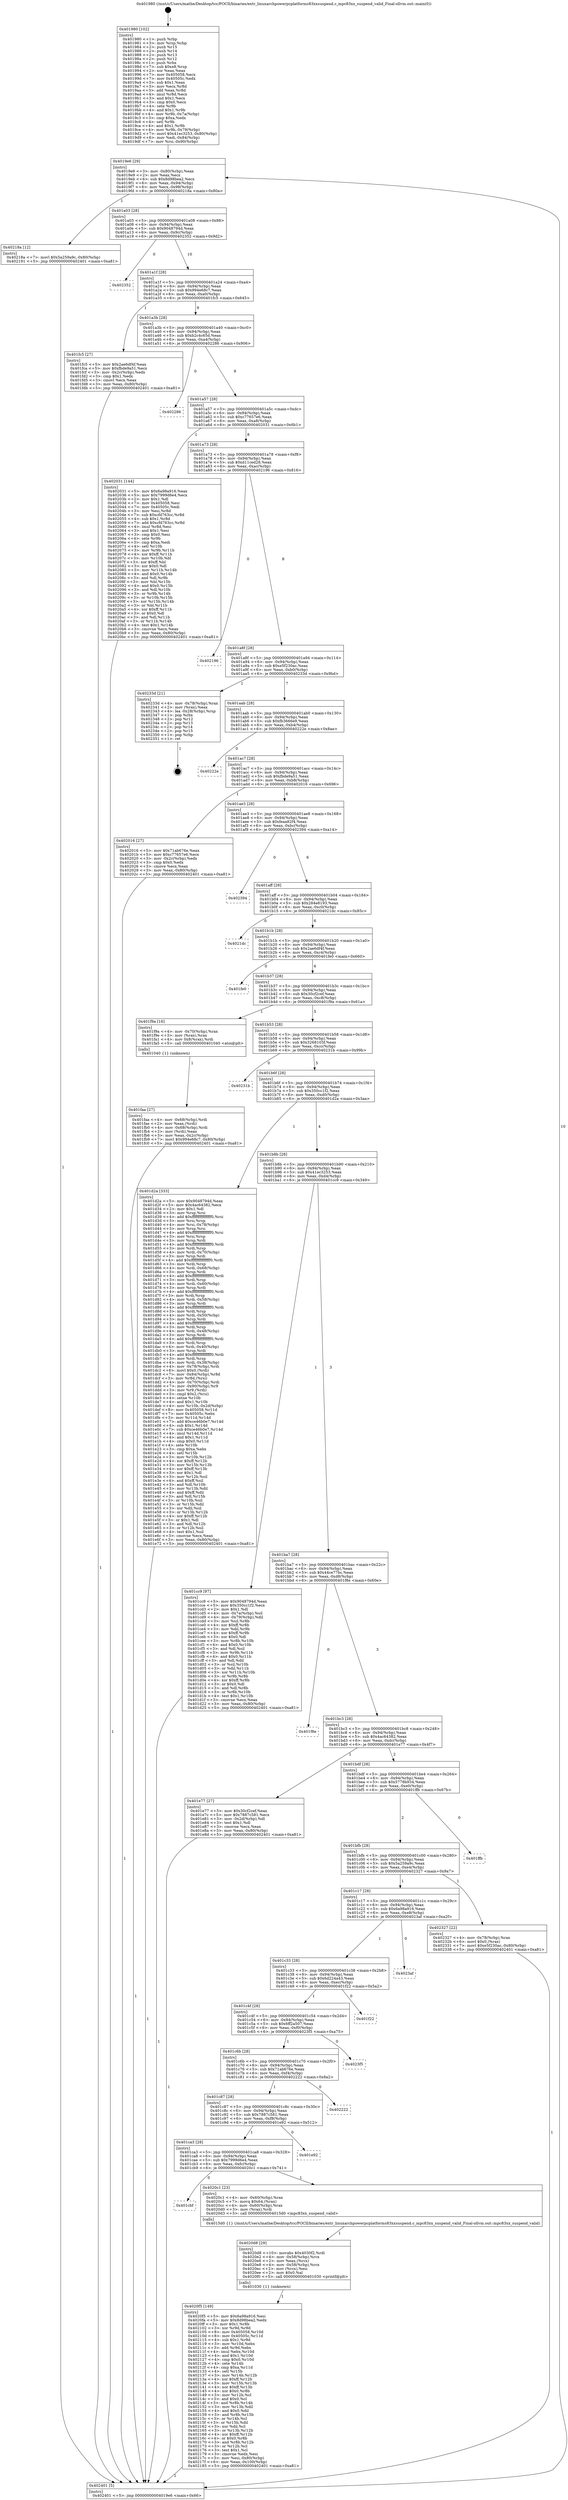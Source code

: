 digraph "0x401980" {
  label = "0x401980 (/mnt/c/Users/mathe/Desktop/tcc/POCII/binaries/extr_linuxarchpowerpcplatforms83xxsuspend.c_mpc83xx_suspend_valid_Final-ollvm.out::main(0))"
  labelloc = "t"
  node[shape=record]

  Entry [label="",width=0.3,height=0.3,shape=circle,fillcolor=black,style=filled]
  "0x4019e6" [label="{
     0x4019e6 [29]\l
     | [instrs]\l
     &nbsp;&nbsp;0x4019e6 \<+3\>: mov -0x80(%rbp),%eax\l
     &nbsp;&nbsp;0x4019e9 \<+2\>: mov %eax,%ecx\l
     &nbsp;&nbsp;0x4019eb \<+6\>: sub $0x8d98bea2,%ecx\l
     &nbsp;&nbsp;0x4019f1 \<+6\>: mov %eax,-0x94(%rbp)\l
     &nbsp;&nbsp;0x4019f7 \<+6\>: mov %ecx,-0x98(%rbp)\l
     &nbsp;&nbsp;0x4019fd \<+6\>: je 000000000040218a \<main+0x80a\>\l
  }"]
  "0x40218a" [label="{
     0x40218a [12]\l
     | [instrs]\l
     &nbsp;&nbsp;0x40218a \<+7\>: movl $0x5a259a9c,-0x80(%rbp)\l
     &nbsp;&nbsp;0x402191 \<+5\>: jmp 0000000000402401 \<main+0xa81\>\l
  }"]
  "0x401a03" [label="{
     0x401a03 [28]\l
     | [instrs]\l
     &nbsp;&nbsp;0x401a03 \<+5\>: jmp 0000000000401a08 \<main+0x88\>\l
     &nbsp;&nbsp;0x401a08 \<+6\>: mov -0x94(%rbp),%eax\l
     &nbsp;&nbsp;0x401a0e \<+5\>: sub $0x9048794d,%eax\l
     &nbsp;&nbsp;0x401a13 \<+6\>: mov %eax,-0x9c(%rbp)\l
     &nbsp;&nbsp;0x401a19 \<+6\>: je 0000000000402352 \<main+0x9d2\>\l
  }"]
  Exit [label="",width=0.3,height=0.3,shape=circle,fillcolor=black,style=filled,peripheries=2]
  "0x402352" [label="{
     0x402352\l
  }", style=dashed]
  "0x401a1f" [label="{
     0x401a1f [28]\l
     | [instrs]\l
     &nbsp;&nbsp;0x401a1f \<+5\>: jmp 0000000000401a24 \<main+0xa4\>\l
     &nbsp;&nbsp;0x401a24 \<+6\>: mov -0x94(%rbp),%eax\l
     &nbsp;&nbsp;0x401a2a \<+5\>: sub $0x994e68c7,%eax\l
     &nbsp;&nbsp;0x401a2f \<+6\>: mov %eax,-0xa0(%rbp)\l
     &nbsp;&nbsp;0x401a35 \<+6\>: je 0000000000401fc5 \<main+0x645\>\l
  }"]
  "0x4020f5" [label="{
     0x4020f5 [149]\l
     | [instrs]\l
     &nbsp;&nbsp;0x4020f5 \<+5\>: mov $0x6a98a916,%esi\l
     &nbsp;&nbsp;0x4020fa \<+5\>: mov $0x8d98bea2,%edx\l
     &nbsp;&nbsp;0x4020ff \<+3\>: mov $0x1,%r8b\l
     &nbsp;&nbsp;0x402102 \<+3\>: xor %r9d,%r9d\l
     &nbsp;&nbsp;0x402105 \<+8\>: mov 0x405058,%r10d\l
     &nbsp;&nbsp;0x40210d \<+8\>: mov 0x40505c,%r11d\l
     &nbsp;&nbsp;0x402115 \<+4\>: sub $0x1,%r9d\l
     &nbsp;&nbsp;0x402119 \<+3\>: mov %r10d,%ebx\l
     &nbsp;&nbsp;0x40211c \<+3\>: add %r9d,%ebx\l
     &nbsp;&nbsp;0x40211f \<+4\>: imul %ebx,%r10d\l
     &nbsp;&nbsp;0x402123 \<+4\>: and $0x1,%r10d\l
     &nbsp;&nbsp;0x402127 \<+4\>: cmp $0x0,%r10d\l
     &nbsp;&nbsp;0x40212b \<+4\>: sete %r14b\l
     &nbsp;&nbsp;0x40212f \<+4\>: cmp $0xa,%r11d\l
     &nbsp;&nbsp;0x402133 \<+4\>: setl %r15b\l
     &nbsp;&nbsp;0x402137 \<+3\>: mov %r14b,%r12b\l
     &nbsp;&nbsp;0x40213a \<+4\>: xor $0xff,%r12b\l
     &nbsp;&nbsp;0x40213e \<+3\>: mov %r15b,%r13b\l
     &nbsp;&nbsp;0x402141 \<+4\>: xor $0xff,%r13b\l
     &nbsp;&nbsp;0x402145 \<+4\>: xor $0x0,%r8b\l
     &nbsp;&nbsp;0x402149 \<+3\>: mov %r12b,%cl\l
     &nbsp;&nbsp;0x40214c \<+3\>: and $0x0,%cl\l
     &nbsp;&nbsp;0x40214f \<+3\>: and %r8b,%r14b\l
     &nbsp;&nbsp;0x402152 \<+3\>: mov %r13b,%dil\l
     &nbsp;&nbsp;0x402155 \<+4\>: and $0x0,%dil\l
     &nbsp;&nbsp;0x402159 \<+3\>: and %r8b,%r15b\l
     &nbsp;&nbsp;0x40215c \<+3\>: or %r14b,%cl\l
     &nbsp;&nbsp;0x40215f \<+3\>: or %r15b,%dil\l
     &nbsp;&nbsp;0x402162 \<+3\>: xor %dil,%cl\l
     &nbsp;&nbsp;0x402165 \<+3\>: or %r13b,%r12b\l
     &nbsp;&nbsp;0x402168 \<+4\>: xor $0xff,%r12b\l
     &nbsp;&nbsp;0x40216c \<+4\>: or $0x0,%r8b\l
     &nbsp;&nbsp;0x402170 \<+3\>: and %r8b,%r12b\l
     &nbsp;&nbsp;0x402173 \<+3\>: or %r12b,%cl\l
     &nbsp;&nbsp;0x402176 \<+3\>: test $0x1,%cl\l
     &nbsp;&nbsp;0x402179 \<+3\>: cmovne %edx,%esi\l
     &nbsp;&nbsp;0x40217c \<+3\>: mov %esi,-0x80(%rbp)\l
     &nbsp;&nbsp;0x40217f \<+6\>: mov %eax,-0x100(%rbp)\l
     &nbsp;&nbsp;0x402185 \<+5\>: jmp 0000000000402401 \<main+0xa81\>\l
  }"]
  "0x401fc5" [label="{
     0x401fc5 [27]\l
     | [instrs]\l
     &nbsp;&nbsp;0x401fc5 \<+5\>: mov $0x2ae6df4f,%eax\l
     &nbsp;&nbsp;0x401fca \<+5\>: mov $0xfbde9a51,%ecx\l
     &nbsp;&nbsp;0x401fcf \<+3\>: mov -0x2c(%rbp),%edx\l
     &nbsp;&nbsp;0x401fd2 \<+3\>: cmp $0x1,%edx\l
     &nbsp;&nbsp;0x401fd5 \<+3\>: cmovl %ecx,%eax\l
     &nbsp;&nbsp;0x401fd8 \<+3\>: mov %eax,-0x80(%rbp)\l
     &nbsp;&nbsp;0x401fdb \<+5\>: jmp 0000000000402401 \<main+0xa81\>\l
  }"]
  "0x401a3b" [label="{
     0x401a3b [28]\l
     | [instrs]\l
     &nbsp;&nbsp;0x401a3b \<+5\>: jmp 0000000000401a40 \<main+0xc0\>\l
     &nbsp;&nbsp;0x401a40 \<+6\>: mov -0x94(%rbp),%eax\l
     &nbsp;&nbsp;0x401a46 \<+5\>: sub $0xb2c4c65d,%eax\l
     &nbsp;&nbsp;0x401a4b \<+6\>: mov %eax,-0xa4(%rbp)\l
     &nbsp;&nbsp;0x401a51 \<+6\>: je 0000000000402286 \<main+0x906\>\l
  }"]
  "0x4020d8" [label="{
     0x4020d8 [29]\l
     | [instrs]\l
     &nbsp;&nbsp;0x4020d8 \<+10\>: movabs $0x4030f2,%rdi\l
     &nbsp;&nbsp;0x4020e2 \<+4\>: mov -0x58(%rbp),%rcx\l
     &nbsp;&nbsp;0x4020e6 \<+2\>: mov %eax,(%rcx)\l
     &nbsp;&nbsp;0x4020e8 \<+4\>: mov -0x58(%rbp),%rcx\l
     &nbsp;&nbsp;0x4020ec \<+2\>: mov (%rcx),%esi\l
     &nbsp;&nbsp;0x4020ee \<+2\>: mov $0x0,%al\l
     &nbsp;&nbsp;0x4020f0 \<+5\>: call 0000000000401030 \<printf@plt\>\l
     | [calls]\l
     &nbsp;&nbsp;0x401030 \{1\} (unknown)\l
  }"]
  "0x402286" [label="{
     0x402286\l
  }", style=dashed]
  "0x401a57" [label="{
     0x401a57 [28]\l
     | [instrs]\l
     &nbsp;&nbsp;0x401a57 \<+5\>: jmp 0000000000401a5c \<main+0xdc\>\l
     &nbsp;&nbsp;0x401a5c \<+6\>: mov -0x94(%rbp),%eax\l
     &nbsp;&nbsp;0x401a62 \<+5\>: sub $0xc77657e6,%eax\l
     &nbsp;&nbsp;0x401a67 \<+6\>: mov %eax,-0xa8(%rbp)\l
     &nbsp;&nbsp;0x401a6d \<+6\>: je 0000000000402031 \<main+0x6b1\>\l
  }"]
  "0x401cbf" [label="{
     0x401cbf\l
  }", style=dashed]
  "0x402031" [label="{
     0x402031 [144]\l
     | [instrs]\l
     &nbsp;&nbsp;0x402031 \<+5\>: mov $0x6a98a916,%eax\l
     &nbsp;&nbsp;0x402036 \<+5\>: mov $0x7999d6e4,%ecx\l
     &nbsp;&nbsp;0x40203b \<+2\>: mov $0x1,%dl\l
     &nbsp;&nbsp;0x40203d \<+7\>: mov 0x405058,%esi\l
     &nbsp;&nbsp;0x402044 \<+7\>: mov 0x40505c,%edi\l
     &nbsp;&nbsp;0x40204b \<+3\>: mov %esi,%r8d\l
     &nbsp;&nbsp;0x40204e \<+7\>: sub $0xcfd763cc,%r8d\l
     &nbsp;&nbsp;0x402055 \<+4\>: sub $0x1,%r8d\l
     &nbsp;&nbsp;0x402059 \<+7\>: add $0xcfd763cc,%r8d\l
     &nbsp;&nbsp;0x402060 \<+4\>: imul %r8d,%esi\l
     &nbsp;&nbsp;0x402064 \<+3\>: and $0x1,%esi\l
     &nbsp;&nbsp;0x402067 \<+3\>: cmp $0x0,%esi\l
     &nbsp;&nbsp;0x40206a \<+4\>: sete %r9b\l
     &nbsp;&nbsp;0x40206e \<+3\>: cmp $0xa,%edi\l
     &nbsp;&nbsp;0x402071 \<+4\>: setl %r10b\l
     &nbsp;&nbsp;0x402075 \<+3\>: mov %r9b,%r11b\l
     &nbsp;&nbsp;0x402078 \<+4\>: xor $0xff,%r11b\l
     &nbsp;&nbsp;0x40207c \<+3\>: mov %r10b,%bl\l
     &nbsp;&nbsp;0x40207f \<+3\>: xor $0xff,%bl\l
     &nbsp;&nbsp;0x402082 \<+3\>: xor $0x0,%dl\l
     &nbsp;&nbsp;0x402085 \<+3\>: mov %r11b,%r14b\l
     &nbsp;&nbsp;0x402088 \<+4\>: and $0x0,%r14b\l
     &nbsp;&nbsp;0x40208c \<+3\>: and %dl,%r9b\l
     &nbsp;&nbsp;0x40208f \<+3\>: mov %bl,%r15b\l
     &nbsp;&nbsp;0x402092 \<+4\>: and $0x0,%r15b\l
     &nbsp;&nbsp;0x402096 \<+3\>: and %dl,%r10b\l
     &nbsp;&nbsp;0x402099 \<+3\>: or %r9b,%r14b\l
     &nbsp;&nbsp;0x40209c \<+3\>: or %r10b,%r15b\l
     &nbsp;&nbsp;0x40209f \<+3\>: xor %r15b,%r14b\l
     &nbsp;&nbsp;0x4020a2 \<+3\>: or %bl,%r11b\l
     &nbsp;&nbsp;0x4020a5 \<+4\>: xor $0xff,%r11b\l
     &nbsp;&nbsp;0x4020a9 \<+3\>: or $0x0,%dl\l
     &nbsp;&nbsp;0x4020ac \<+3\>: and %dl,%r11b\l
     &nbsp;&nbsp;0x4020af \<+3\>: or %r11b,%r14b\l
     &nbsp;&nbsp;0x4020b2 \<+4\>: test $0x1,%r14b\l
     &nbsp;&nbsp;0x4020b6 \<+3\>: cmovne %ecx,%eax\l
     &nbsp;&nbsp;0x4020b9 \<+3\>: mov %eax,-0x80(%rbp)\l
     &nbsp;&nbsp;0x4020bc \<+5\>: jmp 0000000000402401 \<main+0xa81\>\l
  }"]
  "0x401a73" [label="{
     0x401a73 [28]\l
     | [instrs]\l
     &nbsp;&nbsp;0x401a73 \<+5\>: jmp 0000000000401a78 \<main+0xf8\>\l
     &nbsp;&nbsp;0x401a78 \<+6\>: mov -0x94(%rbp),%eax\l
     &nbsp;&nbsp;0x401a7e \<+5\>: sub $0xd11ced28,%eax\l
     &nbsp;&nbsp;0x401a83 \<+6\>: mov %eax,-0xac(%rbp)\l
     &nbsp;&nbsp;0x401a89 \<+6\>: je 0000000000402196 \<main+0x816\>\l
  }"]
  "0x4020c1" [label="{
     0x4020c1 [23]\l
     | [instrs]\l
     &nbsp;&nbsp;0x4020c1 \<+4\>: mov -0x60(%rbp),%rax\l
     &nbsp;&nbsp;0x4020c5 \<+7\>: movq $0x64,(%rax)\l
     &nbsp;&nbsp;0x4020cc \<+4\>: mov -0x60(%rbp),%rax\l
     &nbsp;&nbsp;0x4020d0 \<+3\>: mov (%rax),%rdi\l
     &nbsp;&nbsp;0x4020d3 \<+5\>: call 00000000004015d0 \<mpc83xx_suspend_valid\>\l
     | [calls]\l
     &nbsp;&nbsp;0x4015d0 \{1\} (/mnt/c/Users/mathe/Desktop/tcc/POCII/binaries/extr_linuxarchpowerpcplatforms83xxsuspend.c_mpc83xx_suspend_valid_Final-ollvm.out::mpc83xx_suspend_valid)\l
  }"]
  "0x402196" [label="{
     0x402196\l
  }", style=dashed]
  "0x401a8f" [label="{
     0x401a8f [28]\l
     | [instrs]\l
     &nbsp;&nbsp;0x401a8f \<+5\>: jmp 0000000000401a94 \<main+0x114\>\l
     &nbsp;&nbsp;0x401a94 \<+6\>: mov -0x94(%rbp),%eax\l
     &nbsp;&nbsp;0x401a9a \<+5\>: sub $0xe5f230ac,%eax\l
     &nbsp;&nbsp;0x401a9f \<+6\>: mov %eax,-0xb0(%rbp)\l
     &nbsp;&nbsp;0x401aa5 \<+6\>: je 000000000040233d \<main+0x9bd\>\l
  }"]
  "0x401ca3" [label="{
     0x401ca3 [28]\l
     | [instrs]\l
     &nbsp;&nbsp;0x401ca3 \<+5\>: jmp 0000000000401ca8 \<main+0x328\>\l
     &nbsp;&nbsp;0x401ca8 \<+6\>: mov -0x94(%rbp),%eax\l
     &nbsp;&nbsp;0x401cae \<+5\>: sub $0x7999d6e4,%eax\l
     &nbsp;&nbsp;0x401cb3 \<+6\>: mov %eax,-0xfc(%rbp)\l
     &nbsp;&nbsp;0x401cb9 \<+6\>: je 00000000004020c1 \<main+0x741\>\l
  }"]
  "0x40233d" [label="{
     0x40233d [21]\l
     | [instrs]\l
     &nbsp;&nbsp;0x40233d \<+4\>: mov -0x78(%rbp),%rax\l
     &nbsp;&nbsp;0x402341 \<+2\>: mov (%rax),%eax\l
     &nbsp;&nbsp;0x402343 \<+4\>: lea -0x28(%rbp),%rsp\l
     &nbsp;&nbsp;0x402347 \<+1\>: pop %rbx\l
     &nbsp;&nbsp;0x402348 \<+2\>: pop %r12\l
     &nbsp;&nbsp;0x40234a \<+2\>: pop %r13\l
     &nbsp;&nbsp;0x40234c \<+2\>: pop %r14\l
     &nbsp;&nbsp;0x40234e \<+2\>: pop %r15\l
     &nbsp;&nbsp;0x402350 \<+1\>: pop %rbp\l
     &nbsp;&nbsp;0x402351 \<+1\>: ret\l
  }"]
  "0x401aab" [label="{
     0x401aab [28]\l
     | [instrs]\l
     &nbsp;&nbsp;0x401aab \<+5\>: jmp 0000000000401ab0 \<main+0x130\>\l
     &nbsp;&nbsp;0x401ab0 \<+6\>: mov -0x94(%rbp),%eax\l
     &nbsp;&nbsp;0x401ab6 \<+5\>: sub $0xfb3666e9,%eax\l
     &nbsp;&nbsp;0x401abb \<+6\>: mov %eax,-0xb4(%rbp)\l
     &nbsp;&nbsp;0x401ac1 \<+6\>: je 000000000040222e \<main+0x8ae\>\l
  }"]
  "0x401e92" [label="{
     0x401e92\l
  }", style=dashed]
  "0x40222e" [label="{
     0x40222e\l
  }", style=dashed]
  "0x401ac7" [label="{
     0x401ac7 [28]\l
     | [instrs]\l
     &nbsp;&nbsp;0x401ac7 \<+5\>: jmp 0000000000401acc \<main+0x14c\>\l
     &nbsp;&nbsp;0x401acc \<+6\>: mov -0x94(%rbp),%eax\l
     &nbsp;&nbsp;0x401ad2 \<+5\>: sub $0xfbde9a51,%eax\l
     &nbsp;&nbsp;0x401ad7 \<+6\>: mov %eax,-0xb8(%rbp)\l
     &nbsp;&nbsp;0x401add \<+6\>: je 0000000000402016 \<main+0x696\>\l
  }"]
  "0x401c87" [label="{
     0x401c87 [28]\l
     | [instrs]\l
     &nbsp;&nbsp;0x401c87 \<+5\>: jmp 0000000000401c8c \<main+0x30c\>\l
     &nbsp;&nbsp;0x401c8c \<+6\>: mov -0x94(%rbp),%eax\l
     &nbsp;&nbsp;0x401c92 \<+5\>: sub $0x7887c581,%eax\l
     &nbsp;&nbsp;0x401c97 \<+6\>: mov %eax,-0xf8(%rbp)\l
     &nbsp;&nbsp;0x401c9d \<+6\>: je 0000000000401e92 \<main+0x512\>\l
  }"]
  "0x402016" [label="{
     0x402016 [27]\l
     | [instrs]\l
     &nbsp;&nbsp;0x402016 \<+5\>: mov $0x71ab676e,%eax\l
     &nbsp;&nbsp;0x40201b \<+5\>: mov $0xc77657e6,%ecx\l
     &nbsp;&nbsp;0x402020 \<+3\>: mov -0x2c(%rbp),%edx\l
     &nbsp;&nbsp;0x402023 \<+3\>: cmp $0x0,%edx\l
     &nbsp;&nbsp;0x402026 \<+3\>: cmove %ecx,%eax\l
     &nbsp;&nbsp;0x402029 \<+3\>: mov %eax,-0x80(%rbp)\l
     &nbsp;&nbsp;0x40202c \<+5\>: jmp 0000000000402401 \<main+0xa81\>\l
  }"]
  "0x401ae3" [label="{
     0x401ae3 [28]\l
     | [instrs]\l
     &nbsp;&nbsp;0x401ae3 \<+5\>: jmp 0000000000401ae8 \<main+0x168\>\l
     &nbsp;&nbsp;0x401ae8 \<+6\>: mov -0x94(%rbp),%eax\l
     &nbsp;&nbsp;0x401aee \<+5\>: sub $0xfeaa82f4,%eax\l
     &nbsp;&nbsp;0x401af3 \<+6\>: mov %eax,-0xbc(%rbp)\l
     &nbsp;&nbsp;0x401af9 \<+6\>: je 0000000000402394 \<main+0xa14\>\l
  }"]
  "0x402222" [label="{
     0x402222\l
  }", style=dashed]
  "0x402394" [label="{
     0x402394\l
  }", style=dashed]
  "0x401aff" [label="{
     0x401aff [28]\l
     | [instrs]\l
     &nbsp;&nbsp;0x401aff \<+5\>: jmp 0000000000401b04 \<main+0x184\>\l
     &nbsp;&nbsp;0x401b04 \<+6\>: mov -0x94(%rbp),%eax\l
     &nbsp;&nbsp;0x401b0a \<+5\>: sub $0x284e8193,%eax\l
     &nbsp;&nbsp;0x401b0f \<+6\>: mov %eax,-0xc0(%rbp)\l
     &nbsp;&nbsp;0x401b15 \<+6\>: je 00000000004021dc \<main+0x85c\>\l
  }"]
  "0x401c6b" [label="{
     0x401c6b [28]\l
     | [instrs]\l
     &nbsp;&nbsp;0x401c6b \<+5\>: jmp 0000000000401c70 \<main+0x2f0\>\l
     &nbsp;&nbsp;0x401c70 \<+6\>: mov -0x94(%rbp),%eax\l
     &nbsp;&nbsp;0x401c76 \<+5\>: sub $0x71ab676e,%eax\l
     &nbsp;&nbsp;0x401c7b \<+6\>: mov %eax,-0xf4(%rbp)\l
     &nbsp;&nbsp;0x401c81 \<+6\>: je 0000000000402222 \<main+0x8a2\>\l
  }"]
  "0x4021dc" [label="{
     0x4021dc\l
  }", style=dashed]
  "0x401b1b" [label="{
     0x401b1b [28]\l
     | [instrs]\l
     &nbsp;&nbsp;0x401b1b \<+5\>: jmp 0000000000401b20 \<main+0x1a0\>\l
     &nbsp;&nbsp;0x401b20 \<+6\>: mov -0x94(%rbp),%eax\l
     &nbsp;&nbsp;0x401b26 \<+5\>: sub $0x2ae6df4f,%eax\l
     &nbsp;&nbsp;0x401b2b \<+6\>: mov %eax,-0xc4(%rbp)\l
     &nbsp;&nbsp;0x401b31 \<+6\>: je 0000000000401fe0 \<main+0x660\>\l
  }"]
  "0x4023f5" [label="{
     0x4023f5\l
  }", style=dashed]
  "0x401fe0" [label="{
     0x401fe0\l
  }", style=dashed]
  "0x401b37" [label="{
     0x401b37 [28]\l
     | [instrs]\l
     &nbsp;&nbsp;0x401b37 \<+5\>: jmp 0000000000401b3c \<main+0x1bc\>\l
     &nbsp;&nbsp;0x401b3c \<+6\>: mov -0x94(%rbp),%eax\l
     &nbsp;&nbsp;0x401b42 \<+5\>: sub $0x30cf2cef,%eax\l
     &nbsp;&nbsp;0x401b47 \<+6\>: mov %eax,-0xc8(%rbp)\l
     &nbsp;&nbsp;0x401b4d \<+6\>: je 0000000000401f9a \<main+0x61a\>\l
  }"]
  "0x401c4f" [label="{
     0x401c4f [28]\l
     | [instrs]\l
     &nbsp;&nbsp;0x401c4f \<+5\>: jmp 0000000000401c54 \<main+0x2d4\>\l
     &nbsp;&nbsp;0x401c54 \<+6\>: mov -0x94(%rbp),%eax\l
     &nbsp;&nbsp;0x401c5a \<+5\>: sub $0x6ff2a507,%eax\l
     &nbsp;&nbsp;0x401c5f \<+6\>: mov %eax,-0xf0(%rbp)\l
     &nbsp;&nbsp;0x401c65 \<+6\>: je 00000000004023f5 \<main+0xa75\>\l
  }"]
  "0x401f9a" [label="{
     0x401f9a [16]\l
     | [instrs]\l
     &nbsp;&nbsp;0x401f9a \<+4\>: mov -0x70(%rbp),%rax\l
     &nbsp;&nbsp;0x401f9e \<+3\>: mov (%rax),%rax\l
     &nbsp;&nbsp;0x401fa1 \<+4\>: mov 0x8(%rax),%rdi\l
     &nbsp;&nbsp;0x401fa5 \<+5\>: call 0000000000401040 \<atoi@plt\>\l
     | [calls]\l
     &nbsp;&nbsp;0x401040 \{1\} (unknown)\l
  }"]
  "0x401b53" [label="{
     0x401b53 [28]\l
     | [instrs]\l
     &nbsp;&nbsp;0x401b53 \<+5\>: jmp 0000000000401b58 \<main+0x1d8\>\l
     &nbsp;&nbsp;0x401b58 \<+6\>: mov -0x94(%rbp),%eax\l
     &nbsp;&nbsp;0x401b5e \<+5\>: sub $0x3268103f,%eax\l
     &nbsp;&nbsp;0x401b63 \<+6\>: mov %eax,-0xcc(%rbp)\l
     &nbsp;&nbsp;0x401b69 \<+6\>: je 000000000040231b \<main+0x99b\>\l
  }"]
  "0x401f22" [label="{
     0x401f22\l
  }", style=dashed]
  "0x40231b" [label="{
     0x40231b\l
  }", style=dashed]
  "0x401b6f" [label="{
     0x401b6f [28]\l
     | [instrs]\l
     &nbsp;&nbsp;0x401b6f \<+5\>: jmp 0000000000401b74 \<main+0x1f4\>\l
     &nbsp;&nbsp;0x401b74 \<+6\>: mov -0x94(%rbp),%eax\l
     &nbsp;&nbsp;0x401b7a \<+5\>: sub $0x350cc1f2,%eax\l
     &nbsp;&nbsp;0x401b7f \<+6\>: mov %eax,-0xd0(%rbp)\l
     &nbsp;&nbsp;0x401b85 \<+6\>: je 0000000000401d2a \<main+0x3aa\>\l
  }"]
  "0x401c33" [label="{
     0x401c33 [28]\l
     | [instrs]\l
     &nbsp;&nbsp;0x401c33 \<+5\>: jmp 0000000000401c38 \<main+0x2b8\>\l
     &nbsp;&nbsp;0x401c38 \<+6\>: mov -0x94(%rbp),%eax\l
     &nbsp;&nbsp;0x401c3e \<+5\>: sub $0x6d224a43,%eax\l
     &nbsp;&nbsp;0x401c43 \<+6\>: mov %eax,-0xec(%rbp)\l
     &nbsp;&nbsp;0x401c49 \<+6\>: je 0000000000401f22 \<main+0x5a2\>\l
  }"]
  "0x401d2a" [label="{
     0x401d2a [333]\l
     | [instrs]\l
     &nbsp;&nbsp;0x401d2a \<+5\>: mov $0x9048794d,%eax\l
     &nbsp;&nbsp;0x401d2f \<+5\>: mov $0x4ac64382,%ecx\l
     &nbsp;&nbsp;0x401d34 \<+2\>: mov $0x1,%dl\l
     &nbsp;&nbsp;0x401d36 \<+3\>: mov %rsp,%rsi\l
     &nbsp;&nbsp;0x401d39 \<+4\>: add $0xfffffffffffffff0,%rsi\l
     &nbsp;&nbsp;0x401d3d \<+3\>: mov %rsi,%rsp\l
     &nbsp;&nbsp;0x401d40 \<+4\>: mov %rsi,-0x78(%rbp)\l
     &nbsp;&nbsp;0x401d44 \<+3\>: mov %rsp,%rsi\l
     &nbsp;&nbsp;0x401d47 \<+4\>: add $0xfffffffffffffff0,%rsi\l
     &nbsp;&nbsp;0x401d4b \<+3\>: mov %rsi,%rsp\l
     &nbsp;&nbsp;0x401d4e \<+3\>: mov %rsp,%rdi\l
     &nbsp;&nbsp;0x401d51 \<+4\>: add $0xfffffffffffffff0,%rdi\l
     &nbsp;&nbsp;0x401d55 \<+3\>: mov %rdi,%rsp\l
     &nbsp;&nbsp;0x401d58 \<+4\>: mov %rdi,-0x70(%rbp)\l
     &nbsp;&nbsp;0x401d5c \<+3\>: mov %rsp,%rdi\l
     &nbsp;&nbsp;0x401d5f \<+4\>: add $0xfffffffffffffff0,%rdi\l
     &nbsp;&nbsp;0x401d63 \<+3\>: mov %rdi,%rsp\l
     &nbsp;&nbsp;0x401d66 \<+4\>: mov %rdi,-0x68(%rbp)\l
     &nbsp;&nbsp;0x401d6a \<+3\>: mov %rsp,%rdi\l
     &nbsp;&nbsp;0x401d6d \<+4\>: add $0xfffffffffffffff0,%rdi\l
     &nbsp;&nbsp;0x401d71 \<+3\>: mov %rdi,%rsp\l
     &nbsp;&nbsp;0x401d74 \<+4\>: mov %rdi,-0x60(%rbp)\l
     &nbsp;&nbsp;0x401d78 \<+3\>: mov %rsp,%rdi\l
     &nbsp;&nbsp;0x401d7b \<+4\>: add $0xfffffffffffffff0,%rdi\l
     &nbsp;&nbsp;0x401d7f \<+3\>: mov %rdi,%rsp\l
     &nbsp;&nbsp;0x401d82 \<+4\>: mov %rdi,-0x58(%rbp)\l
     &nbsp;&nbsp;0x401d86 \<+3\>: mov %rsp,%rdi\l
     &nbsp;&nbsp;0x401d89 \<+4\>: add $0xfffffffffffffff0,%rdi\l
     &nbsp;&nbsp;0x401d8d \<+3\>: mov %rdi,%rsp\l
     &nbsp;&nbsp;0x401d90 \<+4\>: mov %rdi,-0x50(%rbp)\l
     &nbsp;&nbsp;0x401d94 \<+3\>: mov %rsp,%rdi\l
     &nbsp;&nbsp;0x401d97 \<+4\>: add $0xfffffffffffffff0,%rdi\l
     &nbsp;&nbsp;0x401d9b \<+3\>: mov %rdi,%rsp\l
     &nbsp;&nbsp;0x401d9e \<+4\>: mov %rdi,-0x48(%rbp)\l
     &nbsp;&nbsp;0x401da2 \<+3\>: mov %rsp,%rdi\l
     &nbsp;&nbsp;0x401da5 \<+4\>: add $0xfffffffffffffff0,%rdi\l
     &nbsp;&nbsp;0x401da9 \<+3\>: mov %rdi,%rsp\l
     &nbsp;&nbsp;0x401dac \<+4\>: mov %rdi,-0x40(%rbp)\l
     &nbsp;&nbsp;0x401db0 \<+3\>: mov %rsp,%rdi\l
     &nbsp;&nbsp;0x401db3 \<+4\>: add $0xfffffffffffffff0,%rdi\l
     &nbsp;&nbsp;0x401db7 \<+3\>: mov %rdi,%rsp\l
     &nbsp;&nbsp;0x401dba \<+4\>: mov %rdi,-0x38(%rbp)\l
     &nbsp;&nbsp;0x401dbe \<+4\>: mov -0x78(%rbp),%rdi\l
     &nbsp;&nbsp;0x401dc2 \<+6\>: movl $0x0,(%rdi)\l
     &nbsp;&nbsp;0x401dc8 \<+7\>: mov -0x84(%rbp),%r8d\l
     &nbsp;&nbsp;0x401dcf \<+3\>: mov %r8d,(%rsi)\l
     &nbsp;&nbsp;0x401dd2 \<+4\>: mov -0x70(%rbp),%rdi\l
     &nbsp;&nbsp;0x401dd6 \<+7\>: mov -0x90(%rbp),%r9\l
     &nbsp;&nbsp;0x401ddd \<+3\>: mov %r9,(%rdi)\l
     &nbsp;&nbsp;0x401de0 \<+3\>: cmpl $0x2,(%rsi)\l
     &nbsp;&nbsp;0x401de3 \<+4\>: setne %r10b\l
     &nbsp;&nbsp;0x401de7 \<+4\>: and $0x1,%r10b\l
     &nbsp;&nbsp;0x401deb \<+4\>: mov %r10b,-0x2d(%rbp)\l
     &nbsp;&nbsp;0x401def \<+8\>: mov 0x405058,%r11d\l
     &nbsp;&nbsp;0x401df7 \<+7\>: mov 0x40505c,%ebx\l
     &nbsp;&nbsp;0x401dfe \<+3\>: mov %r11d,%r14d\l
     &nbsp;&nbsp;0x401e01 \<+7\>: add $0xce46b0e7,%r14d\l
     &nbsp;&nbsp;0x401e08 \<+4\>: sub $0x1,%r14d\l
     &nbsp;&nbsp;0x401e0c \<+7\>: sub $0xce46b0e7,%r14d\l
     &nbsp;&nbsp;0x401e13 \<+4\>: imul %r14d,%r11d\l
     &nbsp;&nbsp;0x401e17 \<+4\>: and $0x1,%r11d\l
     &nbsp;&nbsp;0x401e1b \<+4\>: cmp $0x0,%r11d\l
     &nbsp;&nbsp;0x401e1f \<+4\>: sete %r10b\l
     &nbsp;&nbsp;0x401e23 \<+3\>: cmp $0xa,%ebx\l
     &nbsp;&nbsp;0x401e26 \<+4\>: setl %r15b\l
     &nbsp;&nbsp;0x401e2a \<+3\>: mov %r10b,%r12b\l
     &nbsp;&nbsp;0x401e2d \<+4\>: xor $0xff,%r12b\l
     &nbsp;&nbsp;0x401e31 \<+3\>: mov %r15b,%r13b\l
     &nbsp;&nbsp;0x401e34 \<+4\>: xor $0xff,%r13b\l
     &nbsp;&nbsp;0x401e38 \<+3\>: xor $0x1,%dl\l
     &nbsp;&nbsp;0x401e3b \<+3\>: mov %r12b,%sil\l
     &nbsp;&nbsp;0x401e3e \<+4\>: and $0xff,%sil\l
     &nbsp;&nbsp;0x401e42 \<+3\>: and %dl,%r10b\l
     &nbsp;&nbsp;0x401e45 \<+3\>: mov %r13b,%dil\l
     &nbsp;&nbsp;0x401e48 \<+4\>: and $0xff,%dil\l
     &nbsp;&nbsp;0x401e4c \<+3\>: and %dl,%r15b\l
     &nbsp;&nbsp;0x401e4f \<+3\>: or %r10b,%sil\l
     &nbsp;&nbsp;0x401e52 \<+3\>: or %r15b,%dil\l
     &nbsp;&nbsp;0x401e55 \<+3\>: xor %dil,%sil\l
     &nbsp;&nbsp;0x401e58 \<+3\>: or %r13b,%r12b\l
     &nbsp;&nbsp;0x401e5b \<+4\>: xor $0xff,%r12b\l
     &nbsp;&nbsp;0x401e5f \<+3\>: or $0x1,%dl\l
     &nbsp;&nbsp;0x401e62 \<+3\>: and %dl,%r12b\l
     &nbsp;&nbsp;0x401e65 \<+3\>: or %r12b,%sil\l
     &nbsp;&nbsp;0x401e68 \<+4\>: test $0x1,%sil\l
     &nbsp;&nbsp;0x401e6c \<+3\>: cmovne %ecx,%eax\l
     &nbsp;&nbsp;0x401e6f \<+3\>: mov %eax,-0x80(%rbp)\l
     &nbsp;&nbsp;0x401e72 \<+5\>: jmp 0000000000402401 \<main+0xa81\>\l
  }"]
  "0x401b8b" [label="{
     0x401b8b [28]\l
     | [instrs]\l
     &nbsp;&nbsp;0x401b8b \<+5\>: jmp 0000000000401b90 \<main+0x210\>\l
     &nbsp;&nbsp;0x401b90 \<+6\>: mov -0x94(%rbp),%eax\l
     &nbsp;&nbsp;0x401b96 \<+5\>: sub $0x41ec3253,%eax\l
     &nbsp;&nbsp;0x401b9b \<+6\>: mov %eax,-0xd4(%rbp)\l
     &nbsp;&nbsp;0x401ba1 \<+6\>: je 0000000000401cc9 \<main+0x349\>\l
  }"]
  "0x4023af" [label="{
     0x4023af\l
  }", style=dashed]
  "0x401cc9" [label="{
     0x401cc9 [97]\l
     | [instrs]\l
     &nbsp;&nbsp;0x401cc9 \<+5\>: mov $0x9048794d,%eax\l
     &nbsp;&nbsp;0x401cce \<+5\>: mov $0x350cc1f2,%ecx\l
     &nbsp;&nbsp;0x401cd3 \<+2\>: mov $0x1,%dl\l
     &nbsp;&nbsp;0x401cd5 \<+4\>: mov -0x7a(%rbp),%sil\l
     &nbsp;&nbsp;0x401cd9 \<+4\>: mov -0x79(%rbp),%dil\l
     &nbsp;&nbsp;0x401cdd \<+3\>: mov %sil,%r8b\l
     &nbsp;&nbsp;0x401ce0 \<+4\>: xor $0xff,%r8b\l
     &nbsp;&nbsp;0x401ce4 \<+3\>: mov %dil,%r9b\l
     &nbsp;&nbsp;0x401ce7 \<+4\>: xor $0xff,%r9b\l
     &nbsp;&nbsp;0x401ceb \<+3\>: xor $0x0,%dl\l
     &nbsp;&nbsp;0x401cee \<+3\>: mov %r8b,%r10b\l
     &nbsp;&nbsp;0x401cf1 \<+4\>: and $0x0,%r10b\l
     &nbsp;&nbsp;0x401cf5 \<+3\>: and %dl,%sil\l
     &nbsp;&nbsp;0x401cf8 \<+3\>: mov %r9b,%r11b\l
     &nbsp;&nbsp;0x401cfb \<+4\>: and $0x0,%r11b\l
     &nbsp;&nbsp;0x401cff \<+3\>: and %dl,%dil\l
     &nbsp;&nbsp;0x401d02 \<+3\>: or %sil,%r10b\l
     &nbsp;&nbsp;0x401d05 \<+3\>: or %dil,%r11b\l
     &nbsp;&nbsp;0x401d08 \<+3\>: xor %r11b,%r10b\l
     &nbsp;&nbsp;0x401d0b \<+3\>: or %r9b,%r8b\l
     &nbsp;&nbsp;0x401d0e \<+4\>: xor $0xff,%r8b\l
     &nbsp;&nbsp;0x401d12 \<+3\>: or $0x0,%dl\l
     &nbsp;&nbsp;0x401d15 \<+3\>: and %dl,%r8b\l
     &nbsp;&nbsp;0x401d18 \<+3\>: or %r8b,%r10b\l
     &nbsp;&nbsp;0x401d1b \<+4\>: test $0x1,%r10b\l
     &nbsp;&nbsp;0x401d1f \<+3\>: cmovne %ecx,%eax\l
     &nbsp;&nbsp;0x401d22 \<+3\>: mov %eax,-0x80(%rbp)\l
     &nbsp;&nbsp;0x401d25 \<+5\>: jmp 0000000000402401 \<main+0xa81\>\l
  }"]
  "0x401ba7" [label="{
     0x401ba7 [28]\l
     | [instrs]\l
     &nbsp;&nbsp;0x401ba7 \<+5\>: jmp 0000000000401bac \<main+0x22c\>\l
     &nbsp;&nbsp;0x401bac \<+6\>: mov -0x94(%rbp),%eax\l
     &nbsp;&nbsp;0x401bb2 \<+5\>: sub $0x44ce77bc,%eax\l
     &nbsp;&nbsp;0x401bb7 \<+6\>: mov %eax,-0xd8(%rbp)\l
     &nbsp;&nbsp;0x401bbd \<+6\>: je 0000000000401f8e \<main+0x60e\>\l
  }"]
  "0x402401" [label="{
     0x402401 [5]\l
     | [instrs]\l
     &nbsp;&nbsp;0x402401 \<+5\>: jmp 00000000004019e6 \<main+0x66\>\l
  }"]
  "0x401980" [label="{
     0x401980 [102]\l
     | [instrs]\l
     &nbsp;&nbsp;0x401980 \<+1\>: push %rbp\l
     &nbsp;&nbsp;0x401981 \<+3\>: mov %rsp,%rbp\l
     &nbsp;&nbsp;0x401984 \<+2\>: push %r15\l
     &nbsp;&nbsp;0x401986 \<+2\>: push %r14\l
     &nbsp;&nbsp;0x401988 \<+2\>: push %r13\l
     &nbsp;&nbsp;0x40198a \<+2\>: push %r12\l
     &nbsp;&nbsp;0x40198c \<+1\>: push %rbx\l
     &nbsp;&nbsp;0x40198d \<+7\>: sub $0xe8,%rsp\l
     &nbsp;&nbsp;0x401994 \<+2\>: xor %eax,%eax\l
     &nbsp;&nbsp;0x401996 \<+7\>: mov 0x405058,%ecx\l
     &nbsp;&nbsp;0x40199d \<+7\>: mov 0x40505c,%edx\l
     &nbsp;&nbsp;0x4019a4 \<+3\>: sub $0x1,%eax\l
     &nbsp;&nbsp;0x4019a7 \<+3\>: mov %ecx,%r8d\l
     &nbsp;&nbsp;0x4019aa \<+3\>: add %eax,%r8d\l
     &nbsp;&nbsp;0x4019ad \<+4\>: imul %r8d,%ecx\l
     &nbsp;&nbsp;0x4019b1 \<+3\>: and $0x1,%ecx\l
     &nbsp;&nbsp;0x4019b4 \<+3\>: cmp $0x0,%ecx\l
     &nbsp;&nbsp;0x4019b7 \<+4\>: sete %r9b\l
     &nbsp;&nbsp;0x4019bb \<+4\>: and $0x1,%r9b\l
     &nbsp;&nbsp;0x4019bf \<+4\>: mov %r9b,-0x7a(%rbp)\l
     &nbsp;&nbsp;0x4019c3 \<+3\>: cmp $0xa,%edx\l
     &nbsp;&nbsp;0x4019c6 \<+4\>: setl %r9b\l
     &nbsp;&nbsp;0x4019ca \<+4\>: and $0x1,%r9b\l
     &nbsp;&nbsp;0x4019ce \<+4\>: mov %r9b,-0x79(%rbp)\l
     &nbsp;&nbsp;0x4019d2 \<+7\>: movl $0x41ec3253,-0x80(%rbp)\l
     &nbsp;&nbsp;0x4019d9 \<+6\>: mov %edi,-0x84(%rbp)\l
     &nbsp;&nbsp;0x4019df \<+7\>: mov %rsi,-0x90(%rbp)\l
  }"]
  "0x401c17" [label="{
     0x401c17 [28]\l
     | [instrs]\l
     &nbsp;&nbsp;0x401c17 \<+5\>: jmp 0000000000401c1c \<main+0x29c\>\l
     &nbsp;&nbsp;0x401c1c \<+6\>: mov -0x94(%rbp),%eax\l
     &nbsp;&nbsp;0x401c22 \<+5\>: sub $0x6a98a916,%eax\l
     &nbsp;&nbsp;0x401c27 \<+6\>: mov %eax,-0xe8(%rbp)\l
     &nbsp;&nbsp;0x401c2d \<+6\>: je 00000000004023af \<main+0xa2f\>\l
  }"]
  "0x402327" [label="{
     0x402327 [22]\l
     | [instrs]\l
     &nbsp;&nbsp;0x402327 \<+4\>: mov -0x78(%rbp),%rax\l
     &nbsp;&nbsp;0x40232b \<+6\>: movl $0x0,(%rax)\l
     &nbsp;&nbsp;0x402331 \<+7\>: movl $0xe5f230ac,-0x80(%rbp)\l
     &nbsp;&nbsp;0x402338 \<+5\>: jmp 0000000000402401 \<main+0xa81\>\l
  }"]
  "0x401f8e" [label="{
     0x401f8e\l
  }", style=dashed]
  "0x401bc3" [label="{
     0x401bc3 [28]\l
     | [instrs]\l
     &nbsp;&nbsp;0x401bc3 \<+5\>: jmp 0000000000401bc8 \<main+0x248\>\l
     &nbsp;&nbsp;0x401bc8 \<+6\>: mov -0x94(%rbp),%eax\l
     &nbsp;&nbsp;0x401bce \<+5\>: sub $0x4ac64382,%eax\l
     &nbsp;&nbsp;0x401bd3 \<+6\>: mov %eax,-0xdc(%rbp)\l
     &nbsp;&nbsp;0x401bd9 \<+6\>: je 0000000000401e77 \<main+0x4f7\>\l
  }"]
  "0x401bfb" [label="{
     0x401bfb [28]\l
     | [instrs]\l
     &nbsp;&nbsp;0x401bfb \<+5\>: jmp 0000000000401c00 \<main+0x280\>\l
     &nbsp;&nbsp;0x401c00 \<+6\>: mov -0x94(%rbp),%eax\l
     &nbsp;&nbsp;0x401c06 \<+5\>: sub $0x5a259a9c,%eax\l
     &nbsp;&nbsp;0x401c0b \<+6\>: mov %eax,-0xe4(%rbp)\l
     &nbsp;&nbsp;0x401c11 \<+6\>: je 0000000000402327 \<main+0x9a7\>\l
  }"]
  "0x401e77" [label="{
     0x401e77 [27]\l
     | [instrs]\l
     &nbsp;&nbsp;0x401e77 \<+5\>: mov $0x30cf2cef,%eax\l
     &nbsp;&nbsp;0x401e7c \<+5\>: mov $0x7887c581,%ecx\l
     &nbsp;&nbsp;0x401e81 \<+3\>: mov -0x2d(%rbp),%dl\l
     &nbsp;&nbsp;0x401e84 \<+3\>: test $0x1,%dl\l
     &nbsp;&nbsp;0x401e87 \<+3\>: cmovne %ecx,%eax\l
     &nbsp;&nbsp;0x401e8a \<+3\>: mov %eax,-0x80(%rbp)\l
     &nbsp;&nbsp;0x401e8d \<+5\>: jmp 0000000000402401 \<main+0xa81\>\l
  }"]
  "0x401bdf" [label="{
     0x401bdf [28]\l
     | [instrs]\l
     &nbsp;&nbsp;0x401bdf \<+5\>: jmp 0000000000401be4 \<main+0x264\>\l
     &nbsp;&nbsp;0x401be4 \<+6\>: mov -0x94(%rbp),%eax\l
     &nbsp;&nbsp;0x401bea \<+5\>: sub $0x5778b934,%eax\l
     &nbsp;&nbsp;0x401bef \<+6\>: mov %eax,-0xe0(%rbp)\l
     &nbsp;&nbsp;0x401bf5 \<+6\>: je 0000000000401ffb \<main+0x67b\>\l
  }"]
  "0x401faa" [label="{
     0x401faa [27]\l
     | [instrs]\l
     &nbsp;&nbsp;0x401faa \<+4\>: mov -0x68(%rbp),%rdi\l
     &nbsp;&nbsp;0x401fae \<+2\>: mov %eax,(%rdi)\l
     &nbsp;&nbsp;0x401fb0 \<+4\>: mov -0x68(%rbp),%rdi\l
     &nbsp;&nbsp;0x401fb4 \<+2\>: mov (%rdi),%eax\l
     &nbsp;&nbsp;0x401fb6 \<+3\>: mov %eax,-0x2c(%rbp)\l
     &nbsp;&nbsp;0x401fb9 \<+7\>: movl $0x994e68c7,-0x80(%rbp)\l
     &nbsp;&nbsp;0x401fc0 \<+5\>: jmp 0000000000402401 \<main+0xa81\>\l
  }"]
  "0x401ffb" [label="{
     0x401ffb\l
  }", style=dashed]
  Entry -> "0x401980" [label=" 1"]
  "0x4019e6" -> "0x40218a" [label=" 1"]
  "0x4019e6" -> "0x401a03" [label=" 10"]
  "0x40233d" -> Exit [label=" 1"]
  "0x401a03" -> "0x402352" [label=" 0"]
  "0x401a03" -> "0x401a1f" [label=" 10"]
  "0x402327" -> "0x402401" [label=" 1"]
  "0x401a1f" -> "0x401fc5" [label=" 1"]
  "0x401a1f" -> "0x401a3b" [label=" 9"]
  "0x40218a" -> "0x402401" [label=" 1"]
  "0x401a3b" -> "0x402286" [label=" 0"]
  "0x401a3b" -> "0x401a57" [label=" 9"]
  "0x4020f5" -> "0x402401" [label=" 1"]
  "0x401a57" -> "0x402031" [label=" 1"]
  "0x401a57" -> "0x401a73" [label=" 8"]
  "0x4020d8" -> "0x4020f5" [label=" 1"]
  "0x401a73" -> "0x402196" [label=" 0"]
  "0x401a73" -> "0x401a8f" [label=" 8"]
  "0x4020c1" -> "0x4020d8" [label=" 1"]
  "0x401a8f" -> "0x40233d" [label=" 1"]
  "0x401a8f" -> "0x401aab" [label=" 7"]
  "0x401ca3" -> "0x4020c1" [label=" 1"]
  "0x401aab" -> "0x40222e" [label=" 0"]
  "0x401aab" -> "0x401ac7" [label=" 7"]
  "0x401ca3" -> "0x401cbf" [label=" 0"]
  "0x401ac7" -> "0x402016" [label=" 1"]
  "0x401ac7" -> "0x401ae3" [label=" 6"]
  "0x401c87" -> "0x401e92" [label=" 0"]
  "0x401ae3" -> "0x402394" [label=" 0"]
  "0x401ae3" -> "0x401aff" [label=" 6"]
  "0x401c87" -> "0x401ca3" [label=" 1"]
  "0x401aff" -> "0x4021dc" [label=" 0"]
  "0x401aff" -> "0x401b1b" [label=" 6"]
  "0x401c6b" -> "0x402222" [label=" 0"]
  "0x401b1b" -> "0x401fe0" [label=" 0"]
  "0x401b1b" -> "0x401b37" [label=" 6"]
  "0x401c6b" -> "0x401c87" [label=" 1"]
  "0x401b37" -> "0x401f9a" [label=" 1"]
  "0x401b37" -> "0x401b53" [label=" 5"]
  "0x401c4f" -> "0x4023f5" [label=" 0"]
  "0x401b53" -> "0x40231b" [label=" 0"]
  "0x401b53" -> "0x401b6f" [label=" 5"]
  "0x401c4f" -> "0x401c6b" [label=" 1"]
  "0x401b6f" -> "0x401d2a" [label=" 1"]
  "0x401b6f" -> "0x401b8b" [label=" 4"]
  "0x401c33" -> "0x401f22" [label=" 0"]
  "0x401b8b" -> "0x401cc9" [label=" 1"]
  "0x401b8b" -> "0x401ba7" [label=" 3"]
  "0x401cc9" -> "0x402401" [label=" 1"]
  "0x401980" -> "0x4019e6" [label=" 1"]
  "0x402401" -> "0x4019e6" [label=" 10"]
  "0x401c33" -> "0x401c4f" [label=" 1"]
  "0x401d2a" -> "0x402401" [label=" 1"]
  "0x401c17" -> "0x4023af" [label=" 0"]
  "0x401ba7" -> "0x401f8e" [label=" 0"]
  "0x401ba7" -> "0x401bc3" [label=" 3"]
  "0x401c17" -> "0x401c33" [label=" 1"]
  "0x401bc3" -> "0x401e77" [label=" 1"]
  "0x401bc3" -> "0x401bdf" [label=" 2"]
  "0x401e77" -> "0x402401" [label=" 1"]
  "0x401f9a" -> "0x401faa" [label=" 1"]
  "0x401faa" -> "0x402401" [label=" 1"]
  "0x401fc5" -> "0x402401" [label=" 1"]
  "0x402016" -> "0x402401" [label=" 1"]
  "0x402031" -> "0x402401" [label=" 1"]
  "0x401bfb" -> "0x402327" [label=" 1"]
  "0x401bdf" -> "0x401ffb" [label=" 0"]
  "0x401bdf" -> "0x401bfb" [label=" 2"]
  "0x401bfb" -> "0x401c17" [label=" 1"]
}
